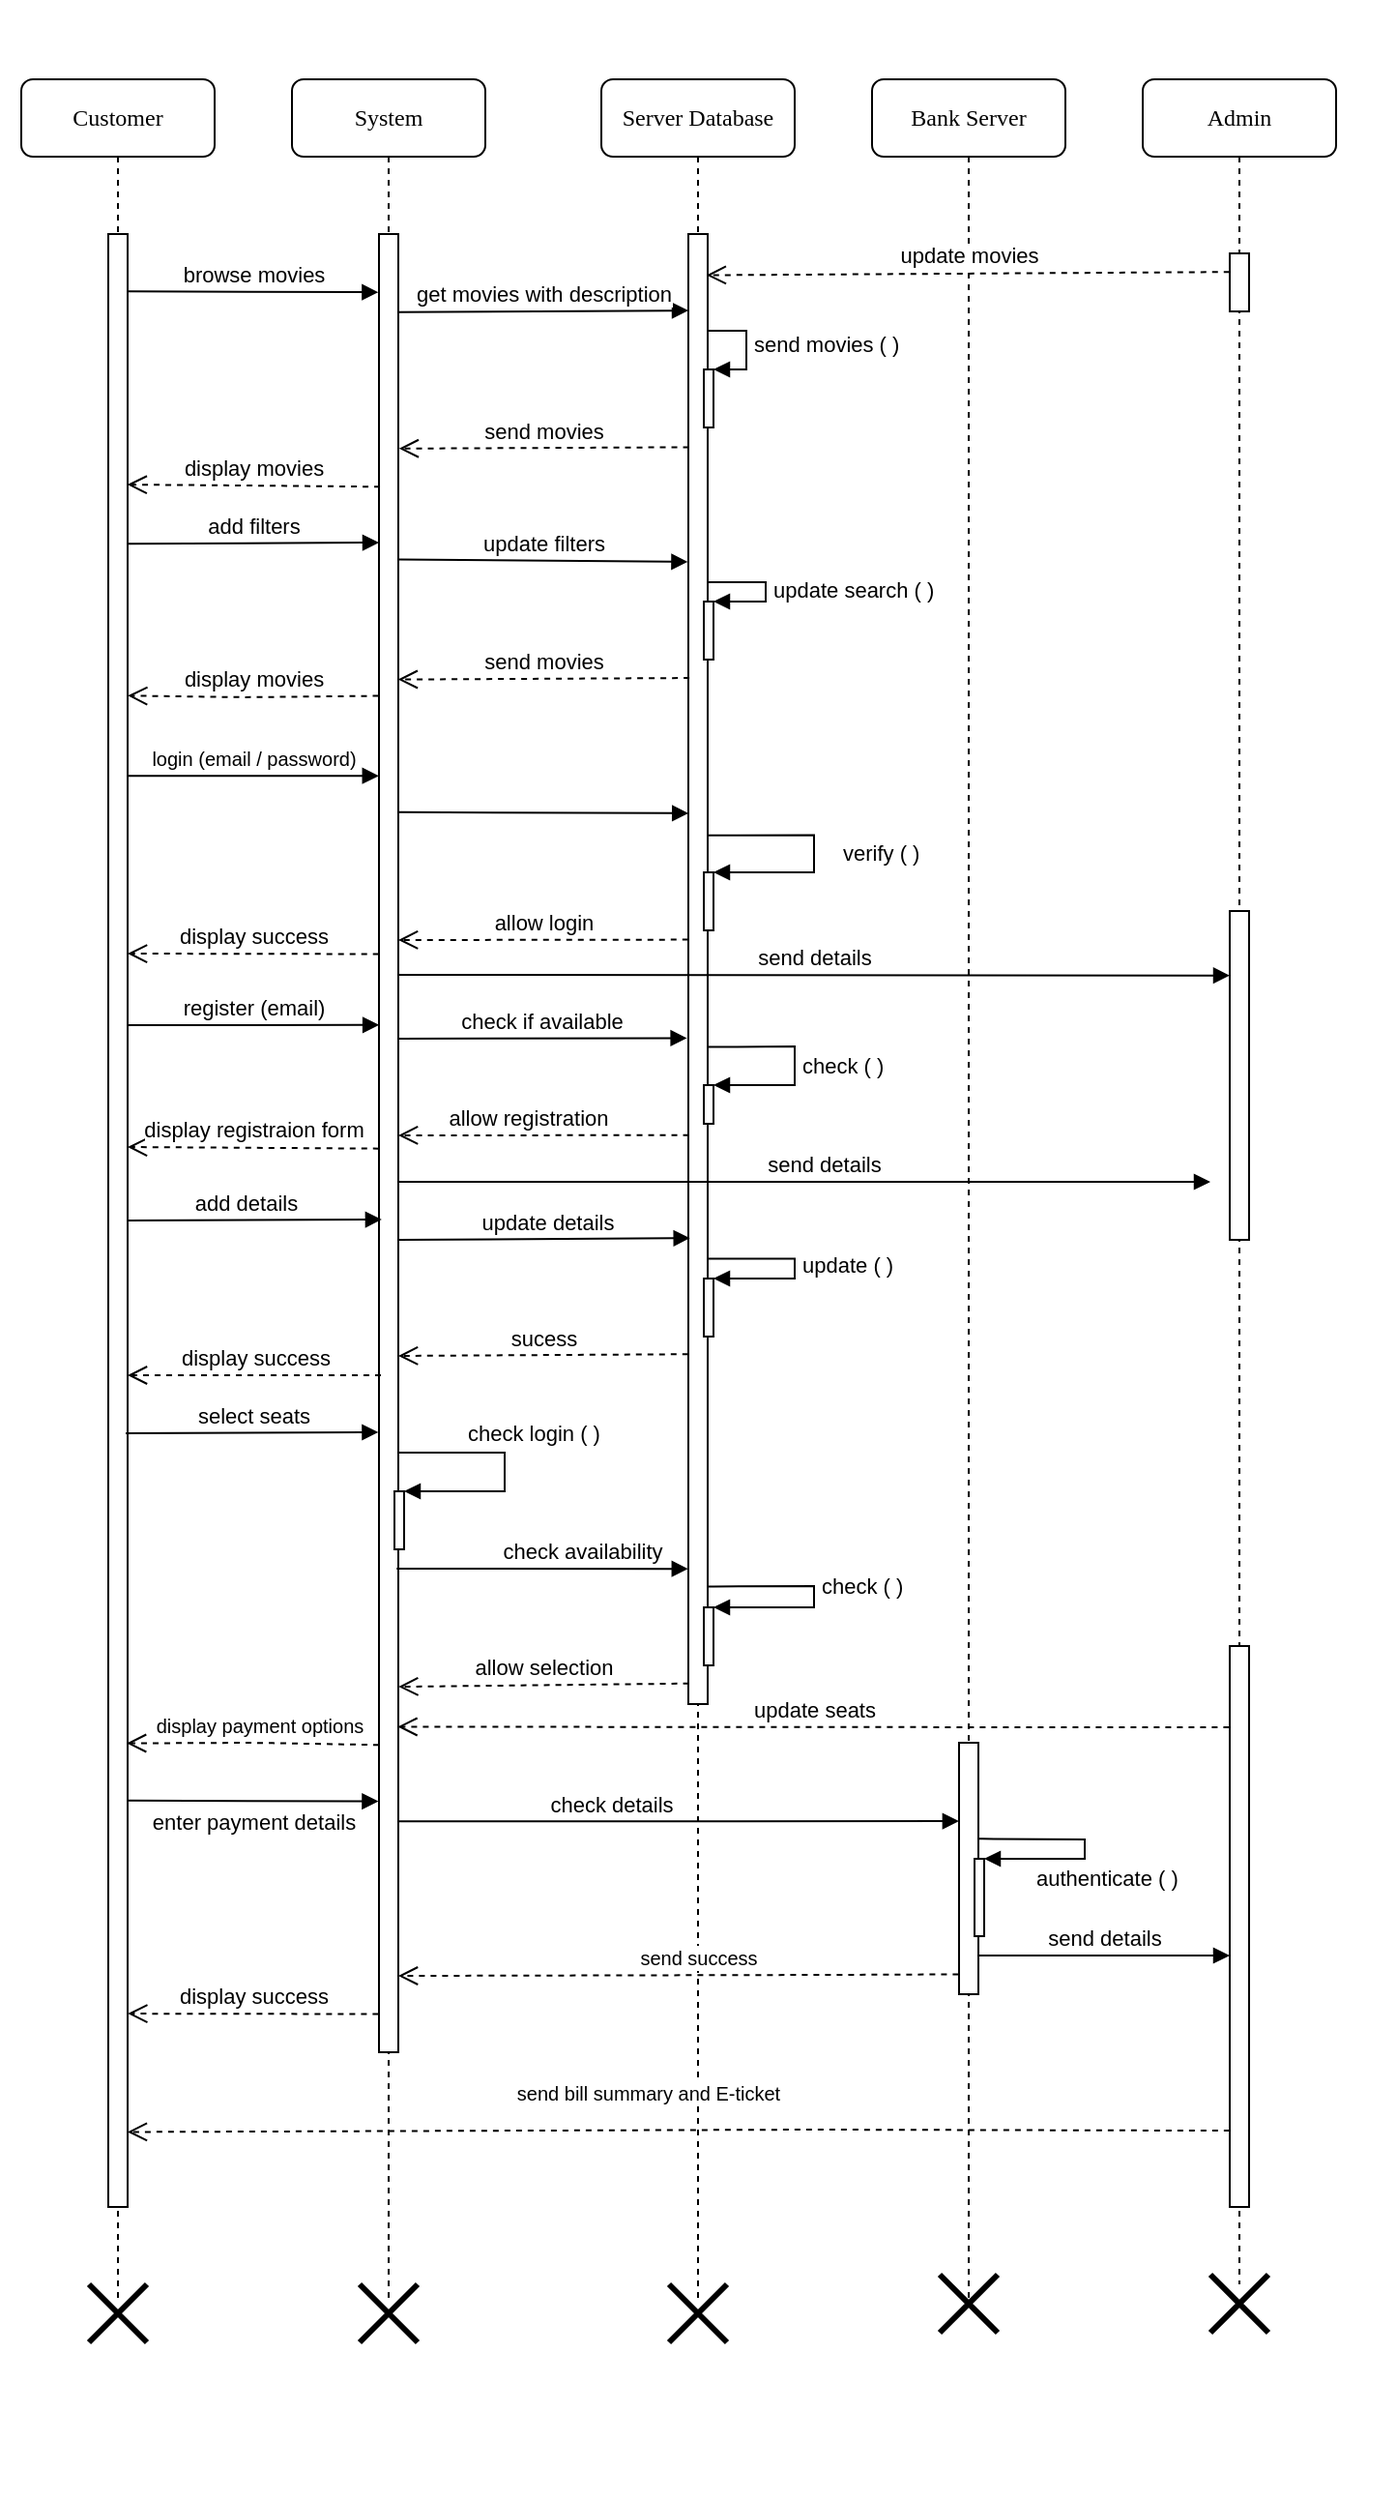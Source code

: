 <mxfile version="12.2.2" type="device" pages="1"><diagram name="Page-1" id="13e1069c-82ec-6db2-03f1-153e76fe0fe0"><mxGraphModel dx="1443" dy="840" grid="1" gridSize="10" guides="1" tooltips="1" connect="1" arrows="1" fold="1" page="1" pageScale="1" pageWidth="1100" pageHeight="850" background="#ffffff" math="0" shadow="0"><root><mxCell id="0"/><mxCell id="1" parent="0"/><mxCell id="7baba1c4bc27f4b0-2" value="System" style="shape=umlLifeline;perimeter=lifelinePerimeter;whiteSpace=wrap;html=1;container=1;collapsible=0;recursiveResize=0;outlineConnect=0;rounded=1;shadow=0;comic=0;labelBackgroundColor=none;strokeWidth=1;fontFamily=Verdana;fontSize=12;align=center;" parent="1" vertex="1"><mxGeometry x="240" y="80" width="100" height="1150" as="geometry"/></mxCell><mxCell id="7baba1c4bc27f4b0-10" value="" style="html=1;points=[];perimeter=orthogonalPerimeter;rounded=0;shadow=0;comic=0;labelBackgroundColor=none;strokeWidth=1;fontFamily=Verdana;fontSize=12;align=center;" parent="7baba1c4bc27f4b0-2" vertex="1"><mxGeometry x="45" y="80" width="10" height="940" as="geometry"/></mxCell><mxCell id="5mJ4-H039kaHErKCssRI-33" value="" style="html=1;points=[];perimeter=orthogonalPerimeter;strokeColor=#000000;fillColor=#ffffff;" parent="7baba1c4bc27f4b0-2" vertex="1"><mxGeometry x="53" y="730" width="5" height="30" as="geometry"/></mxCell><mxCell id="5mJ4-H039kaHErKCssRI-34" value="check login ( )" style="edgeStyle=orthogonalEdgeStyle;html=1;align=left;spacingLeft=2;endArrow=block;rounded=0;entryX=1;entryY=0;" parent="7baba1c4bc27f4b0-2" target="5mJ4-H039kaHErKCssRI-33" edge="1"><mxGeometry x="-0.469" y="10" relative="1" as="geometry"><mxPoint x="58" y="710" as="sourcePoint"/><Array as="points"><mxPoint x="55" y="710"/><mxPoint x="110" y="710"/><mxPoint x="110" y="730"/></Array><mxPoint as="offset"/></mxGeometry></mxCell><mxCell id="7baba1c4bc27f4b0-3" value="Server Database" style="shape=umlLifeline;perimeter=lifelinePerimeter;whiteSpace=wrap;html=1;container=1;collapsible=0;recursiveResize=0;outlineConnect=0;rounded=1;shadow=0;comic=0;labelBackgroundColor=none;strokeWidth=1;fontFamily=Verdana;fontSize=12;align=center;" parent="1" vertex="1"><mxGeometry x="400" y="80" width="100" height="1150" as="geometry"/></mxCell><mxCell id="7baba1c4bc27f4b0-13" value="" style="html=1;points=[];perimeter=orthogonalPerimeter;rounded=0;shadow=0;comic=0;labelBackgroundColor=none;strokeWidth=1;fontFamily=Verdana;fontSize=12;align=center;" parent="7baba1c4bc27f4b0-3" vertex="1"><mxGeometry x="45" y="80" width="10" height="760" as="geometry"/></mxCell><mxCell id="5mJ4-H039kaHErKCssRI-23" value="send movies ( )" style="edgeStyle=orthogonalEdgeStyle;html=1;align=left;spacingLeft=2;endArrow=block;rounded=0;entryX=1;entryY=0;" parent="7baba1c4bc27f4b0-3" target="5mJ4-H039kaHErKCssRI-22" edge="1"><mxGeometry relative="1" as="geometry"><mxPoint x="58" y="130" as="sourcePoint"/><Array as="points"><mxPoint x="55" y="130"/><mxPoint x="75" y="130"/><mxPoint x="75" y="170"/></Array></mxGeometry></mxCell><mxCell id="5mJ4-H039kaHErKCssRI-25" value="" style="html=1;points=[];perimeter=orthogonalPerimeter;strokeColor=#000000;fillColor=#ffffff;" parent="7baba1c4bc27f4b0-3" vertex="1"><mxGeometry x="53" y="270" width="5" height="30" as="geometry"/></mxCell><mxCell id="5mJ4-H039kaHErKCssRI-27" value="" style="html=1;points=[];perimeter=orthogonalPerimeter;strokeColor=#000000;fillColor=#ffffff;" parent="7baba1c4bc27f4b0-3" vertex="1"><mxGeometry x="53" y="410" width="5" height="30" as="geometry"/></mxCell><mxCell id="5mJ4-H039kaHErKCssRI-29" value="" style="html=1;points=[];perimeter=orthogonalPerimeter;strokeColor=#000000;fillColor=#ffffff;" parent="7baba1c4bc27f4b0-3" vertex="1"><mxGeometry x="53" y="520" width="5" height="20" as="geometry"/></mxCell><mxCell id="5mJ4-H039kaHErKCssRI-30" value="check ( )" style="edgeStyle=orthogonalEdgeStyle;html=1;align=left;spacingLeft=2;endArrow=block;rounded=0;entryX=1;entryY=0;exitX=1.009;exitY=0.553;exitDx=0;exitDy=0;exitPerimeter=0;" parent="7baba1c4bc27f4b0-3" source="7baba1c4bc27f4b0-13" target="5mJ4-H039kaHErKCssRI-29" edge="1"><mxGeometry x="0.025" relative="1" as="geometry"><mxPoint x="60" y="500" as="sourcePoint"/><Array as="points"><mxPoint x="60" y="500"/><mxPoint x="100" y="500"/><mxPoint x="100" y="520"/></Array><mxPoint as="offset"/></mxGeometry></mxCell><mxCell id="5mJ4-H039kaHErKCssRI-31" value="" style="html=1;points=[];perimeter=orthogonalPerimeter;strokeColor=#000000;fillColor=#ffffff;" parent="7baba1c4bc27f4b0-3" vertex="1"><mxGeometry x="53" y="620" width="5" height="30" as="geometry"/></mxCell><mxCell id="5mJ4-H039kaHErKCssRI-32" value="update ( )" style="edgeStyle=orthogonalEdgeStyle;html=1;align=left;spacingLeft=2;endArrow=block;rounded=0;entryX=1;entryY=0;exitX=1.005;exitY=0.697;exitDx=0;exitDy=0;exitPerimeter=0;" parent="7baba1c4bc27f4b0-3" source="7baba1c4bc27f4b0-13" target="5mJ4-H039kaHErKCssRI-31" edge="1"><mxGeometry relative="1" as="geometry"><mxPoint x="57" y="610" as="sourcePoint"/><Array as="points"><mxPoint x="100" y="610"/><mxPoint x="100" y="620"/></Array></mxGeometry></mxCell><mxCell id="5mJ4-H039kaHErKCssRI-35" value="" style="html=1;points=[];perimeter=orthogonalPerimeter;strokeColor=#000000;fillColor=#ffffff;" parent="7baba1c4bc27f4b0-3" vertex="1"><mxGeometry x="53" y="790" width="5" height="30" as="geometry"/></mxCell><mxCell id="5mJ4-H039kaHErKCssRI-36" value="check ( )" style="edgeStyle=orthogonalEdgeStyle;html=1;align=left;spacingLeft=2;endArrow=block;rounded=0;entryX=1;entryY=0;exitX=0.961;exitY=0.92;exitDx=0;exitDy=0;exitPerimeter=0;" parent="7baba1c4bc27f4b0-3" source="7baba1c4bc27f4b0-13" target="5mJ4-H039kaHErKCssRI-35" edge="1"><mxGeometry x="-0.068" relative="1" as="geometry"><mxPoint x="58" y="780" as="sourcePoint"/><Array as="points"><mxPoint x="58" y="779"/><mxPoint x="110" y="779"/><mxPoint x="110" y="790"/></Array><mxPoint as="offset"/></mxGeometry></mxCell><mxCell id="5mJ4-H039kaHErKCssRI-26" value="update search ( )" style="edgeStyle=orthogonalEdgeStyle;html=1;align=left;spacingLeft=2;endArrow=block;rounded=0;entryX=1;entryY=0;" parent="7baba1c4bc27f4b0-3" source="7baba1c4bc27f4b0-13" target="5mJ4-H039kaHErKCssRI-25" edge="1"><mxGeometry relative="1" as="geometry"><mxPoint x="60" y="260" as="sourcePoint"/><Array as="points"><mxPoint x="85" y="260"/><mxPoint x="85" y="270"/></Array></mxGeometry></mxCell><mxCell id="5mJ4-H039kaHErKCssRI-22" value="" style="html=1;points=[];perimeter=orthogonalPerimeter;strokeColor=#000000;fillColor=#ffffff;" parent="7baba1c4bc27f4b0-3" vertex="1"><mxGeometry x="53" y="150" width="5" height="30" as="geometry"/></mxCell><mxCell id="5mJ4-H039kaHErKCssRI-28" value="verify ( )" style="edgeStyle=orthogonalEdgeStyle;html=1;align=left;spacingLeft=2;endArrow=block;rounded=0;entryX=1;entryY=0;exitX=1.018;exitY=0.409;exitDx=0;exitDy=0;exitPerimeter=0;" parent="7baba1c4bc27f4b0-3" source="7baba1c4bc27f4b0-13" target="5mJ4-H039kaHErKCssRI-27" edge="1"><mxGeometry x="0.174" y="-15" relative="1" as="geometry"><mxPoint x="60" y="390" as="sourcePoint"/><Array as="points"><mxPoint x="110" y="391"/><mxPoint x="110" y="410"/></Array><mxPoint x="11" y="5" as="offset"/></mxGeometry></mxCell><mxCell id="7baba1c4bc27f4b0-4" value="Bank Server" style="shape=umlLifeline;perimeter=lifelinePerimeter;whiteSpace=wrap;html=1;container=1;collapsible=0;recursiveResize=0;outlineConnect=0;rounded=1;shadow=0;comic=0;labelBackgroundColor=none;strokeWidth=1;fontFamily=Verdana;fontSize=12;align=center;" parent="1" vertex="1"><mxGeometry x="540" y="80" width="100" height="1150" as="geometry"/></mxCell><mxCell id="7baba1c4bc27f4b0-16" value="" style="html=1;points=[];perimeter=orthogonalPerimeter;rounded=0;shadow=0;comic=0;labelBackgroundColor=none;strokeWidth=1;fontFamily=Verdana;fontSize=12;align=center;" parent="7baba1c4bc27f4b0-4" vertex="1"><mxGeometry x="45" y="860" width="10" height="130" as="geometry"/></mxCell><mxCell id="5mJ4-H039kaHErKCssRI-40" value="authenticate ( )" style="edgeStyle=orthogonalEdgeStyle;html=1;align=left;spacingLeft=2;endArrow=block;rounded=0;entryX=1;entryY=0;exitX=0.987;exitY=0.382;exitDx=0;exitDy=0;exitPerimeter=0;" parent="7baba1c4bc27f4b0-4" source="7baba1c4bc27f4b0-16" target="5mJ4-H039kaHErKCssRI-39" edge="1"><mxGeometry x="0.601" y="10" relative="1" as="geometry"><mxPoint x="63" y="910" as="sourcePoint"/><Array as="points"><mxPoint x="63" y="910"/><mxPoint x="110" y="910"/><mxPoint x="110" y="920"/></Array><mxPoint as="offset"/></mxGeometry></mxCell><mxCell id="5mJ4-H039kaHErKCssRI-39" value="" style="html=1;points=[];perimeter=orthogonalPerimeter;strokeColor=#000000;fillColor=#ffffff;" parent="7baba1c4bc27f4b0-4" vertex="1"><mxGeometry x="53" y="920" width="5" height="40" as="geometry"/></mxCell><mxCell id="7baba1c4bc27f4b0-5" value="Admin" style="shape=umlLifeline;perimeter=lifelinePerimeter;whiteSpace=wrap;html=1;container=1;collapsible=0;recursiveResize=0;outlineConnect=0;rounded=1;shadow=0;comic=0;labelBackgroundColor=none;strokeWidth=1;fontFamily=Verdana;fontSize=12;align=center;" parent="1" vertex="1"><mxGeometry x="680" y="80" width="100" height="1140" as="geometry"/></mxCell><mxCell id="__6yWNrraTgkGGIzcC_5-79" value="" style="html=1;points=[];perimeter=orthogonalPerimeter;rounded=0;shadow=0;comic=0;labelBackgroundColor=none;strokeWidth=1;fontFamily=Verdana;fontSize=12;align=center;" parent="7baba1c4bc27f4b0-5" vertex="1"><mxGeometry x="45" y="810" width="10" height="290" as="geometry"/></mxCell><mxCell id="5mJ4-H039kaHErKCssRI-43" value="" style="html=1;points=[];perimeter=orthogonalPerimeter;rounded=0;shadow=0;comic=0;labelBackgroundColor=none;strokeWidth=1;fontFamily=Verdana;fontSize=12;align=center;" parent="7baba1c4bc27f4b0-5" vertex="1"><mxGeometry x="45" y="430" width="10" height="170" as="geometry"/></mxCell><mxCell id="7baba1c4bc27f4b0-8" value="Customer" style="shape=umlLifeline;perimeter=lifelinePerimeter;whiteSpace=wrap;html=1;container=1;collapsible=0;recursiveResize=0;outlineConnect=0;rounded=1;shadow=0;comic=0;labelBackgroundColor=none;strokeWidth=1;fontFamily=Verdana;fontSize=12;align=center;" parent="1" vertex="1"><mxGeometry x="100" y="80" width="100" height="1150" as="geometry"/></mxCell><mxCell id="7baba1c4bc27f4b0-9" value="" style="html=1;points=[];perimeter=orthogonalPerimeter;rounded=0;shadow=0;comic=0;labelBackgroundColor=none;strokeWidth=1;fontFamily=Verdana;fontSize=12;align=center;" parent="7baba1c4bc27f4b0-8" vertex="1"><mxGeometry x="45" y="80" width="10" height="1020" as="geometry"/></mxCell><mxCell id="7baba1c4bc27f4b0-19" value="" style="html=1;points=[];perimeter=orthogonalPerimeter;rounded=0;shadow=0;comic=0;labelBackgroundColor=none;strokeWidth=1;fontFamily=Verdana;fontSize=12;align=center;" parent="1" vertex="1"><mxGeometry x="725" y="170" width="10" height="30" as="geometry"/></mxCell><mxCell id="__6yWNrraTgkGGIzcC_5-8" value="&lt;font style=&quot;font-size: 10px&quot;&gt;login (email / password)&lt;/font&gt;" style="html=1;verticalAlign=bottom;endArrow=block;entryX=-0.011;entryY=0.298;entryDx=0;entryDy=0;entryPerimeter=0;" parent="1" source="7baba1c4bc27f4b0-9" target="7baba1c4bc27f4b0-10" edge="1"><mxGeometry width="80" relative="1" as="geometry"><mxPoint x="165" y="440" as="sourcePoint"/><mxPoint x="280" y="440" as="targetPoint"/></mxGeometry></mxCell><mxCell id="__6yWNrraTgkGGIzcC_5-10" value="" style="html=1;verticalAlign=bottom;endArrow=block;exitX=0.989;exitY=0.318;exitDx=0;exitDy=0;exitPerimeter=0;entryX=0.011;entryY=0.394;entryDx=0;entryDy=0;entryPerimeter=0;" parent="1" source="7baba1c4bc27f4b0-10" target="7baba1c4bc27f4b0-13" edge="1"><mxGeometry width="80" relative="1" as="geometry"><mxPoint x="305" y="460" as="sourcePoint"/><mxPoint x="435" y="460" as="targetPoint"/></mxGeometry></mxCell><mxCell id="__6yWNrraTgkGGIzcC_5-15" value="allow login" style="html=1;verticalAlign=bottom;endArrow=open;dashed=1;endSize=8;exitX=-0.011;exitY=0.48;exitDx=0;exitDy=0;exitPerimeter=0;" parent="1" source="7baba1c4bc27f4b0-13" edge="1"><mxGeometry relative="1" as="geometry"><mxPoint x="425" y="525" as="sourcePoint"/><mxPoint x="295" y="525" as="targetPoint"/></mxGeometry></mxCell><mxCell id="__6yWNrraTgkGGIzcC_5-16" value="display success" style="html=1;verticalAlign=bottom;endArrow=open;dashed=1;endSize=8;exitX=-0.014;exitY=0.396;exitDx=0;exitDy=0;exitPerimeter=0;" parent="1" source="7baba1c4bc27f4b0-10" edge="1"><mxGeometry relative="1" as="geometry"><mxPoint x="280" y="532" as="sourcePoint"/><mxPoint x="155" y="532" as="targetPoint"/><Array as="points"/></mxGeometry></mxCell><mxCell id="__6yWNrraTgkGGIzcC_5-17" value="register (email)" style="html=1;verticalAlign=bottom;endArrow=block;entryX=0.007;entryY=0.435;entryDx=0;entryDy=0;entryPerimeter=0;" parent="1" target="7baba1c4bc27f4b0-10" edge="1"><mxGeometry width="80" relative="1" as="geometry"><mxPoint x="155" y="569" as="sourcePoint"/><mxPoint x="280" y="569" as="targetPoint"/></mxGeometry></mxCell><mxCell id="__6yWNrraTgkGGIzcC_5-18" value="check if available" style="html=1;verticalAlign=bottom;endArrow=block;entryX=-0.069;entryY=0.547;entryDx=0;entryDy=0;entryPerimeter=0;" parent="1" target="7baba1c4bc27f4b0-13" edge="1"><mxGeometry width="80" relative="1" as="geometry"><mxPoint x="295" y="576" as="sourcePoint"/><mxPoint x="440" y="576" as="targetPoint"/></mxGeometry></mxCell><mxCell id="__6yWNrraTgkGGIzcC_5-21" value="send details" style="html=1;verticalAlign=bottom;endArrow=block;entryX=0;entryY=0.196;entryDx=0;entryDy=0;entryPerimeter=0;" parent="1" target="5mJ4-H039kaHErKCssRI-43" edge="1"><mxGeometry width="80" relative="1" as="geometry"><mxPoint x="295" y="543" as="sourcePoint"/><mxPoint x="720" y="543" as="targetPoint"/></mxGeometry></mxCell><mxCell id="__6yWNrraTgkGGIzcC_5-22" value="add details" style="html=1;verticalAlign=bottom;endArrow=block;entryX=0.145;entryY=0.542;entryDx=0;entryDy=0;entryPerimeter=0;" parent="1" target="7baba1c4bc27f4b0-10" edge="1"><mxGeometry x="-0.069" width="80" relative="1" as="geometry"><mxPoint x="155" y="670" as="sourcePoint"/><mxPoint x="275" y="670" as="targetPoint"/><mxPoint as="offset"/></mxGeometry></mxCell><mxCell id="__6yWNrraTgkGGIzcC_5-23" value="send details" style="html=1;verticalAlign=bottom;endArrow=block;exitX=0.903;exitY=0.278;exitDx=0;exitDy=0;exitPerimeter=0;" parent="1" edge="1"><mxGeometry x="0.048" width="80" relative="1" as="geometry"><mxPoint x="295.03" y="650" as="sourcePoint"/><mxPoint x="715" y="650" as="targetPoint"/><mxPoint as="offset"/></mxGeometry></mxCell><mxCell id="__6yWNrraTgkGGIzcC_5-25" value="add filters" style="html=1;verticalAlign=bottom;endArrow=block;exitX=1.038;exitY=0.157;exitDx=0;exitDy=0;exitPerimeter=0;" parent="1" source="7baba1c4bc27f4b0-9" edge="1"><mxGeometry width="80" relative="1" as="geometry"><mxPoint x="164.03" y="319.5" as="sourcePoint"/><mxPoint x="285" y="319.5" as="targetPoint"/></mxGeometry></mxCell><mxCell id="__6yWNrraTgkGGIzcC_5-26" value="allow registration" style="html=1;verticalAlign=bottom;endArrow=open;dashed=1;endSize=8;exitX=0.027;exitY=0.613;exitDx=0;exitDy=0;exitPerimeter=0;" parent="1" edge="1" source="7baba1c4bc27f4b0-13"><mxGeometry x="0.103" relative="1" as="geometry"><mxPoint x="440" y="626" as="sourcePoint"/><mxPoint x="295" y="626" as="targetPoint"/><mxPoint as="offset"/></mxGeometry></mxCell><mxCell id="__6yWNrraTgkGGIzcC_5-27" value="display registraion form" style="html=1;verticalAlign=bottom;endArrow=open;dashed=1;endSize=8;exitX=-0.011;exitY=0.503;exitDx=0;exitDy=0;exitPerimeter=0;" parent="1" source="7baba1c4bc27f4b0-10" edge="1"><mxGeometry x="-0.001" relative="1" as="geometry"><mxPoint x="275" y="632" as="sourcePoint"/><mxPoint x="155" y="632" as="targetPoint"/><mxPoint as="offset"/></mxGeometry></mxCell><mxCell id="__6yWNrraTgkGGIzcC_5-28" value="update details" style="html=1;verticalAlign=bottom;endArrow=block;entryX=0.086;entryY=0.683;entryDx=0;entryDy=0;entryPerimeter=0;" parent="1" target="7baba1c4bc27f4b0-13" edge="1"><mxGeometry x="0.022" width="80" relative="1" as="geometry"><mxPoint x="295" y="680" as="sourcePoint"/><mxPoint x="432" y="680.5" as="targetPoint"/><mxPoint as="offset"/></mxGeometry></mxCell><mxCell id="__6yWNrraTgkGGIzcC_5-33" value="sucess" style="html=1;verticalAlign=bottom;endArrow=open;dashed=1;endSize=8;exitX=-0.01;exitY=0.762;exitDx=0;exitDy=0;exitPerimeter=0;" parent="1" edge="1" source="7baba1c4bc27f4b0-13"><mxGeometry relative="1" as="geometry"><mxPoint x="440" y="740" as="sourcePoint"/><mxPoint x="295" y="740" as="targetPoint"/></mxGeometry></mxCell><mxCell id="__6yWNrraTgkGGIzcC_5-34" value="display success" style="html=1;verticalAlign=bottom;endArrow=open;dashed=1;endSize=8;" parent="1" edge="1"><mxGeometry relative="1" as="geometry"><mxPoint x="286" y="750" as="sourcePoint"/><mxPoint x="155" y="750" as="targetPoint"/></mxGeometry></mxCell><mxCell id="__6yWNrraTgkGGIzcC_5-51" value="update filters" style="html=1;verticalAlign=bottom;endArrow=block;exitX=1.019;exitY=0.179;exitDx=0;exitDy=0;exitPerimeter=0;entryX=-0.028;entryY=0.223;entryDx=0;entryDy=0;entryPerimeter=0;" parent="1" source="7baba1c4bc27f4b0-10" target="7baba1c4bc27f4b0-13" edge="1"><mxGeometry width="80" relative="1" as="geometry"><mxPoint x="305.03" y="329.5" as="sourcePoint"/><mxPoint x="426" y="329.5" as="targetPoint"/></mxGeometry></mxCell><mxCell id="__6yWNrraTgkGGIzcC_5-59" value="send movies" style="html=1;verticalAlign=bottom;endArrow=open;dashed=1;endSize=8;exitX=0.056;exitY=0.302;exitDx=0;exitDy=0;exitPerimeter=0;entryX=0.989;entryY=0.245;entryDx=0;entryDy=0;entryPerimeter=0;" parent="1" source="7baba1c4bc27f4b0-13" target="7baba1c4bc27f4b0-10" edge="1"><mxGeometry relative="1" as="geometry"><mxPoint x="440" y="390" as="sourcePoint"/><mxPoint x="305" y="389.5" as="targetPoint"/></mxGeometry></mxCell><mxCell id="__6yWNrraTgkGGIzcC_5-60" value="display movies" style="html=1;verticalAlign=bottom;endArrow=open;dashed=1;endSize=8;entryX=1.011;entryY=0.234;entryDx=0;entryDy=0;entryPerimeter=0;exitX=-0.025;exitY=0.254;exitDx=0;exitDy=0;exitPerimeter=0;" parent="1" source="7baba1c4bc27f4b0-10" target="7baba1c4bc27f4b0-9" edge="1"><mxGeometry relative="1" as="geometry"><mxPoint x="280" y="399" as="sourcePoint"/><mxPoint x="165" y="399.5" as="targetPoint"/><Array as="points"><mxPoint x="215" y="399.5"/></Array></mxGeometry></mxCell><mxCell id="__6yWNrraTgkGGIzcC_5-61" value="select seats" style="html=1;verticalAlign=bottom;endArrow=block;exitX=0.903;exitY=0.278;exitDx=0;exitDy=0;exitPerimeter=0;entryX=-0.028;entryY=0.659;entryDx=0;entryDy=0;entryPerimeter=0;" parent="1" target="7baba1c4bc27f4b0-10" edge="1"><mxGeometry width="80" relative="1" as="geometry"><mxPoint x="154.03" y="780" as="sourcePoint"/><mxPoint x="280" y="780" as="targetPoint"/></mxGeometry></mxCell><mxCell id="__6yWNrraTgkGGIzcC_5-64" value="check availability" style="html=1;verticalAlign=bottom;endArrow=block;exitX=0.917;exitY=0.734;exitDx=0;exitDy=0;exitPerimeter=0;entryX=-0.01;entryY=0.908;entryDx=0;entryDy=0;entryPerimeter=0;" parent="1" source="7baba1c4bc27f4b0-10" target="7baba1c4bc27f4b0-13" edge="1"><mxGeometry x="0.272" width="80" relative="1" as="geometry"><mxPoint x="300" y="850" as="sourcePoint"/><mxPoint x="440" y="850" as="targetPoint"/><mxPoint as="offset"/></mxGeometry></mxCell><mxCell id="__6yWNrraTgkGGIzcC_5-68" value="allow selection" style="html=1;verticalAlign=bottom;endArrow=open;dashed=1;endSize=8;entryX=1.014;entryY=0.799;entryDx=0;entryDy=0;entryPerimeter=0;exitX=0.028;exitY=0.986;exitDx=0;exitDy=0;exitPerimeter=0;" parent="1" source="7baba1c4bc27f4b0-13" target="7baba1c4bc27f4b0-10" edge="1"><mxGeometry relative="1" as="geometry"><mxPoint x="440" y="910" as="sourcePoint"/><mxPoint x="310" y="910" as="targetPoint"/></mxGeometry></mxCell><mxCell id="__6yWNrraTgkGGIzcC_5-69" value="&lt;font style=&quot;font-size: 10px&quot;&gt;display payment options&lt;/font&gt;" style="html=1;verticalAlign=bottom;endArrow=open;dashed=1;endSize=8;entryX=0.956;entryY=0.765;entryDx=0;entryDy=0;entryPerimeter=0;exitX=0;exitY=0.831;exitDx=0;exitDy=0;exitPerimeter=0;" parent="1" target="7baba1c4bc27f4b0-9" edge="1" source="7baba1c4bc27f4b0-10"><mxGeometry x="-0.043" relative="1" as="geometry"><mxPoint x="280" y="940" as="sourcePoint"/><mxPoint x="170" y="940" as="targetPoint"/><Array as="points"><mxPoint x="220" y="940"/></Array><mxPoint as="offset"/></mxGeometry></mxCell><mxCell id="__6yWNrraTgkGGIzcC_5-70" value="enter payment details" style="html=1;verticalAlign=bottom;endArrow=block;exitX=1.023;exitY=0.794;exitDx=0;exitDy=0;exitPerimeter=0;entryX=-0.028;entryY=0.862;entryDx=0;entryDy=0;entryPerimeter=0;" parent="1" source="7baba1c4bc27f4b0-9" target="7baba1c4bc27f4b0-10" edge="1"><mxGeometry x="0.001" y="-20" width="80" relative="1" as="geometry"><mxPoint x="159.53" y="970" as="sourcePoint"/><mxPoint x="280.5" y="970" as="targetPoint"/><mxPoint as="offset"/></mxGeometry></mxCell><mxCell id="__6yWNrraTgkGGIzcC_5-71" value="check details" style="html=1;verticalAlign=bottom;endArrow=block;exitX=1.018;exitY=0.873;exitDx=0;exitDy=0;exitPerimeter=0;entryX=-0.006;entryY=0.312;entryDx=0;entryDy=0;entryPerimeter=0;" parent="1" source="7baba1c4bc27f4b0-10" target="7baba1c4bc27f4b0-16" edge="1"><mxGeometry x="-0.241" width="80" relative="1" as="geometry"><mxPoint x="300" y="981" as="sourcePoint"/><mxPoint x="580" y="981" as="targetPoint"/><mxPoint as="offset"/></mxGeometry></mxCell><mxCell id="__6yWNrraTgkGGIzcC_5-72" value="update seats" style="html=1;verticalAlign=bottom;endArrow=open;dashed=1;endSize=8;entryX=0.972;entryY=0.821;entryDx=0;entryDy=0;entryPerimeter=0;exitX=-0.03;exitY=0.145;exitDx=0;exitDy=0;exitPerimeter=0;" parent="1" source="__6yWNrraTgkGGIzcC_5-79" target="7baba1c4bc27f4b0-10" edge="1"><mxGeometry relative="1" as="geometry"><mxPoint x="720" y="932" as="sourcePoint"/><mxPoint x="300" y="930" as="targetPoint"/></mxGeometry></mxCell><mxCell id="__6yWNrraTgkGGIzcC_5-75" value="&lt;span style=&quot;font-size: 10px&quot;&gt;send success&lt;/span&gt;" style="html=1;verticalAlign=bottom;endArrow=open;dashed=1;endSize=8;entryX=1;entryY=0.958;entryDx=0;entryDy=0;entryPerimeter=0;exitX=-0.03;exitY=0.921;exitDx=0;exitDy=0;exitPerimeter=0;" parent="1" source="7baba1c4bc27f4b0-16" target="7baba1c4bc27f4b0-10" edge="1"><mxGeometry x="-0.07" relative="1" as="geometry"><mxPoint x="580" y="1060" as="sourcePoint"/><mxPoint x="300" y="1061" as="targetPoint"/><Array as="points"><mxPoint x="520" y="1060"/></Array><mxPoint as="offset"/></mxGeometry></mxCell><mxCell id="__6yWNrraTgkGGIzcC_5-77" value="send details" style="html=1;verticalAlign=bottom;endArrow=block;" parent="1" source="7baba1c4bc27f4b0-16" edge="1"><mxGeometry width="80" relative="1" as="geometry"><mxPoint x="604.03" y="1050" as="sourcePoint"/><mxPoint x="725" y="1050" as="targetPoint"/></mxGeometry></mxCell><mxCell id="__6yWNrraTgkGGIzcC_5-78" value="display success" style="html=1;verticalAlign=bottom;endArrow=open;dashed=1;endSize=8;entryX=1.013;entryY=0.902;entryDx=0;entryDy=0;entryPerimeter=0;exitX=-0.03;exitY=0.979;exitDx=0;exitDy=0;exitPerimeter=0;" parent="1" source="7baba1c4bc27f4b0-10" target="7baba1c4bc27f4b0-9" edge="1"><mxGeometry relative="1" as="geometry"><mxPoint x="280" y="1080" as="sourcePoint"/><mxPoint x="160" y="1080" as="targetPoint"/></mxGeometry></mxCell><mxCell id="__6yWNrraTgkGGIzcC_5-81" value="&lt;span style=&quot;font-size: 10px&quot;&gt;send bill summary and E-ticket&lt;/span&gt;" style="html=1;verticalAlign=bottom;endArrow=open;dashed=1;endSize=8;exitX=-0.006;exitY=0.864;exitDx=0;exitDy=0;exitPerimeter=0;entryX=0.995;entryY=0.962;entryDx=0;entryDy=0;entryPerimeter=0;" parent="1" source="__6yWNrraTgkGGIzcC_5-79" target="7baba1c4bc27f4b0-9" edge="1"><mxGeometry x="0.091" y="-14" relative="1" as="geometry"><mxPoint x="720" y="1141" as="sourcePoint"/><mxPoint x="170" y="1141" as="targetPoint"/><Array as="points"><mxPoint x="510" y="1140"/></Array><mxPoint x="10" y="4" as="offset"/></mxGeometry></mxCell><mxCell id="5mJ4-H039kaHErKCssRI-3" value="browse movies" style="html=1;verticalAlign=bottom;endArrow=block;exitX=0.96;exitY=0.029;exitDx=0;exitDy=0;exitPerimeter=0;entryX=-0.032;entryY=0.032;entryDx=0;entryDy=0;entryPerimeter=0;" parent="1" source="7baba1c4bc27f4b0-9" target="7baba1c4bc27f4b0-10" edge="1"><mxGeometry width="80" relative="1" as="geometry"><mxPoint x="160" y="190" as="sourcePoint"/><mxPoint x="281" y="190" as="targetPoint"/></mxGeometry></mxCell><mxCell id="5mJ4-H039kaHErKCssRI-4" value="get movies with description" style="html=1;verticalAlign=bottom;endArrow=block;exitX=0.961;exitY=0.043;exitDx=0;exitDy=0;exitPerimeter=0;entryX=0;entryY=0.052;entryDx=0;entryDy=0;entryPerimeter=0;" parent="1" source="7baba1c4bc27f4b0-10" target="7baba1c4bc27f4b0-13" edge="1"><mxGeometry width="80" relative="1" as="geometry"><mxPoint x="310" y="200" as="sourcePoint"/><mxPoint x="431" y="200" as="targetPoint"/></mxGeometry></mxCell><mxCell id="5mJ4-H039kaHErKCssRI-8" value="send movies" style="html=1;verticalAlign=bottom;endArrow=open;dashed=1;endSize=8;entryX=1.04;entryY=0.118;entryDx=0;entryDy=0;entryPerimeter=0;exitX=0.027;exitY=0.145;exitDx=0;exitDy=0;exitPerimeter=0;" parent="1" source="7baba1c4bc27f4b0-13" target="7baba1c4bc27f4b0-10" edge="1"><mxGeometry relative="1" as="geometry"><mxPoint x="440" y="270" as="sourcePoint"/><mxPoint x="310" y="270" as="targetPoint"/></mxGeometry></mxCell><mxCell id="5mJ4-H039kaHErKCssRI-9" value="display movies" style="html=1;verticalAlign=bottom;endArrow=open;dashed=1;endSize=8;exitX=0.053;exitY=0.139;exitDx=0;exitDy=0;exitPerimeter=0;entryX=0.987;entryY=0.127;entryDx=0;entryDy=0;entryPerimeter=0;" parent="1" source="7baba1c4bc27f4b0-10" target="7baba1c4bc27f4b0-9" edge="1"><mxGeometry relative="1" as="geometry"><mxPoint x="275" y="290" as="sourcePoint"/><mxPoint x="165" y="290" as="targetPoint"/><Array as="points"><mxPoint x="215" y="290"/></Array></mxGeometry></mxCell><mxCell id="5mJ4-H039kaHErKCssRI-11" value="" style="shape=umlDestroy;whiteSpace=wrap;html=1;strokeWidth=3;fillColor=none;" parent="1" vertex="1"><mxGeometry x="135" y="1220" width="30" height="30" as="geometry"/></mxCell><mxCell id="5mJ4-H039kaHErKCssRI-12" value="" style="shape=umlDestroy;whiteSpace=wrap;html=1;strokeWidth=3;fillColor=none;" parent="1" vertex="1"><mxGeometry x="575" y="1215" width="30" height="30" as="geometry"/></mxCell><mxCell id="5mJ4-H039kaHErKCssRI-13" value="" style="shape=umlDestroy;whiteSpace=wrap;html=1;strokeWidth=3;fillColor=none;" parent="1" vertex="1"><mxGeometry x="275" y="1220" width="30" height="30" as="geometry"/></mxCell><mxCell id="5mJ4-H039kaHErKCssRI-14" value="" style="shape=umlDestroy;whiteSpace=wrap;html=1;strokeWidth=3;fillColor=none;" parent="1" vertex="1"><mxGeometry x="715" y="1215" width="30" height="30" as="geometry"/></mxCell><mxCell id="5mJ4-H039kaHErKCssRI-15" value="" style="shape=umlDestroy;whiteSpace=wrap;html=1;strokeWidth=3;fillColor=none;" parent="1" vertex="1"><mxGeometry x="435" y="1220" width="30" height="30" as="geometry"/></mxCell><mxCell id="5mJ4-H039kaHErKCssRI-16" value="" style="html=1;points=[];perimeter=orthogonalPerimeter;strokeColor=#FFFFFF;fillColor=none;" parent="1" vertex="1"><mxGeometry x="100" y="1290" width="10" height="40" as="geometry"/></mxCell><mxCell id="5mJ4-H039kaHErKCssRI-41" value="update movies" style="html=1;verticalAlign=bottom;endArrow=open;dashed=1;endSize=8;entryX=0.94;entryY=0.028;entryDx=0;entryDy=0;entryPerimeter=0;exitX=-0.011;exitY=0.32;exitDx=0;exitDy=0;exitPerimeter=0;" parent="1" source="7baba1c4bc27f4b0-19" target="7baba1c4bc27f4b0-13" edge="1"><mxGeometry relative="1" as="geometry"><mxPoint x="720" y="180" as="sourcePoint"/><mxPoint x="460" y="180" as="targetPoint"/></mxGeometry></mxCell><mxCell id="h0HWFqcDcYSOAXcQwlyA-1" value="" style="rounded=0;whiteSpace=wrap;html=1;strokeColor=#FFFFFF;fillColor=none;" vertex="1" parent="1"><mxGeometry x="90" y="40" width="720" height="1240" as="geometry"/></mxCell></root></mxGraphModel></diagram></mxfile>